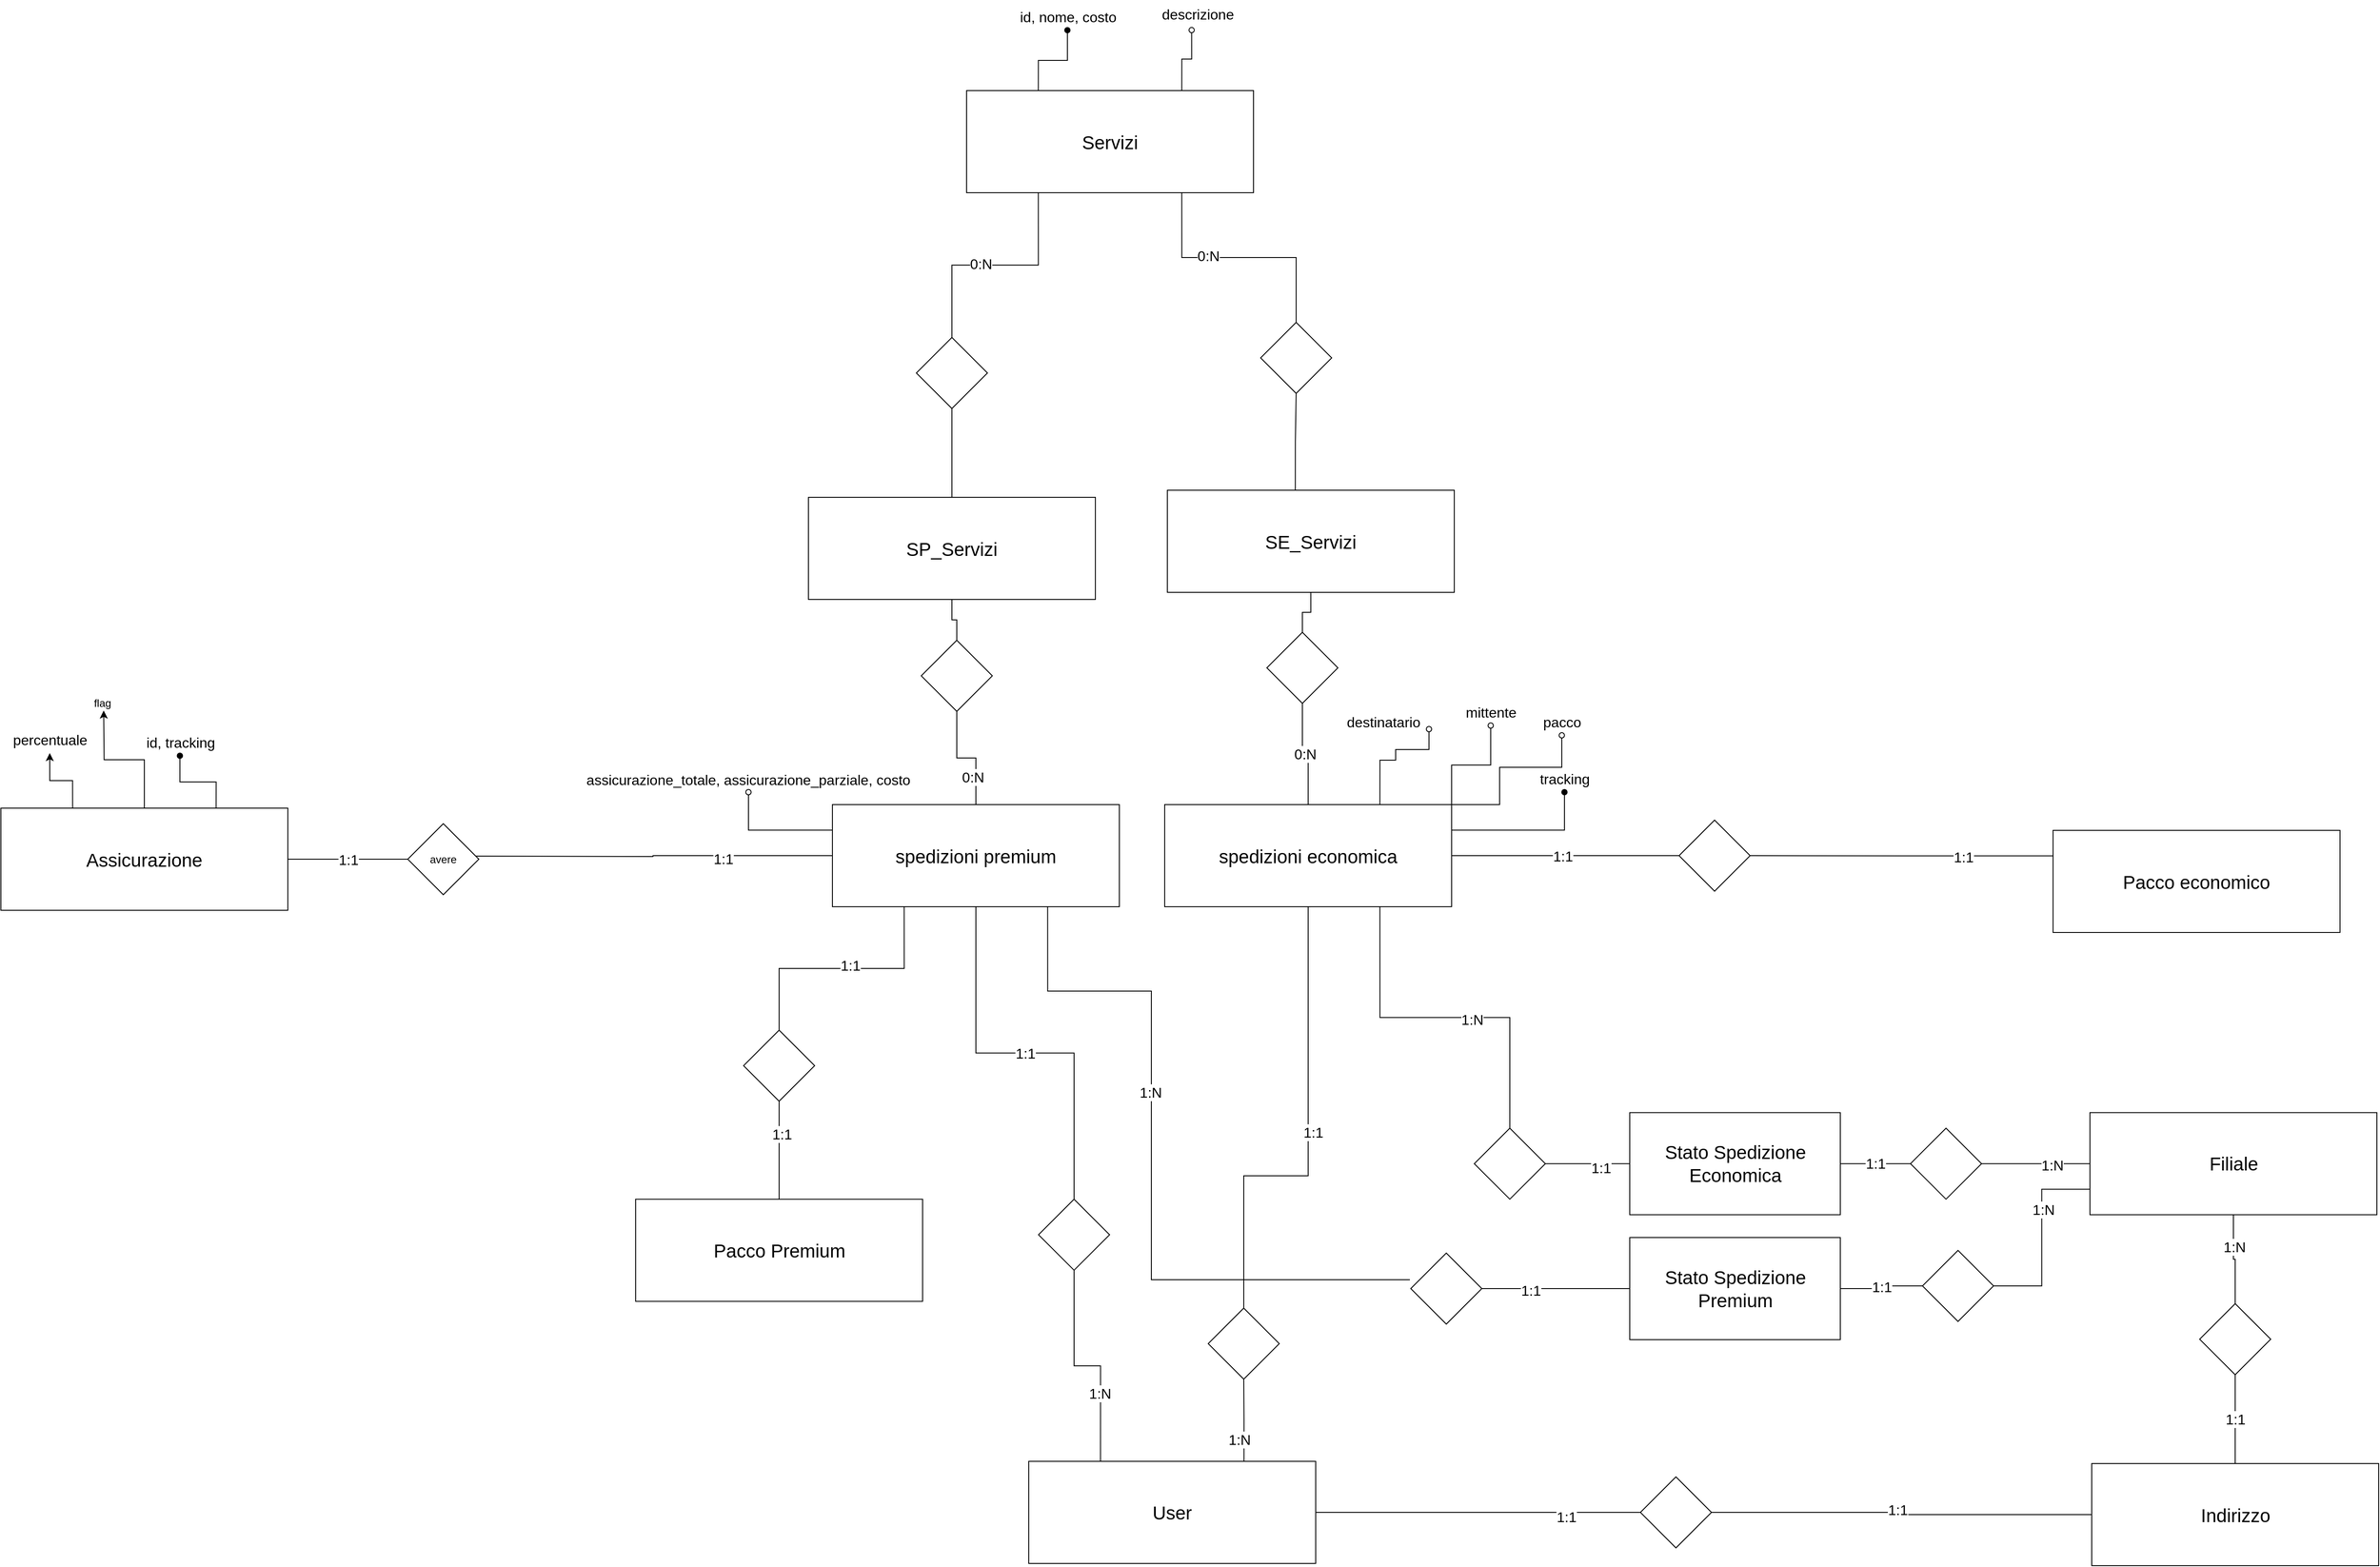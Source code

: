 <mxfile version="21.3.5" type="github">
  <diagram name="Pagina-1" id="zACOurtAaiVBP89Zkyqc">
    <mxGraphModel dx="4593" dy="2204" grid="0" gridSize="10" guides="1" tooltips="1" connect="1" arrows="1" fold="1" page="0" pageScale="1" pageWidth="827" pageHeight="1169" math="0" shadow="0">
      <root>
        <mxCell id="0" />
        <mxCell id="1" parent="0" />
        <mxCell id="aRPOckwbD9favKKPcd5I-1" value="1:1" style="edgeStyle=orthogonalEdgeStyle;rounded=0;orthogonalLoop=1;jettySize=auto;html=1;exitX=0.5;exitY=1;exitDx=0;exitDy=0;entryX=0.5;entryY=0;entryDx=0;entryDy=0;fontSize=16;endArrow=none;endFill=0;" parent="1" source="aRPOckwbD9favKKPcd5I-12" target="es81cM7t3nz8JP1Z9Srt-20" edge="1">
          <mxGeometry relative="1" as="geometry">
            <mxPoint x="56.5" y="635" as="sourcePoint" />
          </mxGeometry>
        </mxCell>
        <mxCell id="aRPOckwbD9favKKPcd5I-8" style="edgeStyle=orthogonalEdgeStyle;rounded=0;orthogonalLoop=1;jettySize=auto;html=1;exitX=0;exitY=0.5;exitDx=0;exitDy=0;fontSize=16;endArrow=none;endFill=0;" parent="1" source="aRPOckwbD9favKKPcd5I-12" edge="1">
          <mxGeometry relative="1" as="geometry">
            <mxPoint x="-707" y="332" as="targetPoint" />
          </mxGeometry>
        </mxCell>
        <mxCell id="aRPOckwbD9favKKPcd5I-9" value="1:1" style="edgeLabel;html=1;align=center;verticalAlign=middle;resizable=0;points=[];fontSize=16;" parent="aRPOckwbD9favKKPcd5I-8" vertex="1" connectable="0">
          <mxGeometry x="-0.395" y="3" relative="1" as="geometry">
            <mxPoint as="offset" />
          </mxGeometry>
        </mxCell>
        <mxCell id="aRPOckwbD9favKKPcd5I-10" style="edgeStyle=orthogonalEdgeStyle;rounded=0;orthogonalLoop=1;jettySize=auto;html=1;exitX=0.5;exitY=0;exitDx=0;exitDy=0;entryX=0.5;entryY=1;entryDx=0;entryDy=0;fontSize=16;endArrow=none;endFill=0;" parent="1" source="aRPOckwbD9favKKPcd5I-12" target="aRPOckwbD9favKKPcd5I-55" edge="1">
          <mxGeometry relative="1" as="geometry" />
        </mxCell>
        <mxCell id="aRPOckwbD9favKKPcd5I-11" value="0:N" style="edgeLabel;html=1;align=center;verticalAlign=middle;resizable=0;points=[];fontSize=16;" parent="aRPOckwbD9favKKPcd5I-10" vertex="1" connectable="0">
          <mxGeometry x="-0.502" y="4" relative="1" as="geometry">
            <mxPoint as="offset" />
          </mxGeometry>
        </mxCell>
        <mxCell id="aRPOckwbD9favKKPcd5I-104" style="edgeStyle=orthogonalEdgeStyle;rounded=0;orthogonalLoop=1;jettySize=auto;html=1;exitX=0.75;exitY=1;exitDx=0;exitDy=0;fontSize=16;endArrow=none;endFill=0;" parent="1" source="aRPOckwbD9favKKPcd5I-12" edge="1">
          <mxGeometry relative="1" as="geometry">
            <Array as="points">
              <mxPoint x="-60" y="484" />
              <mxPoint x="57" y="484" />
              <mxPoint x="57" y="809" />
            </Array>
            <mxPoint x="348" y="809" as="targetPoint" />
          </mxGeometry>
        </mxCell>
        <mxCell id="es81cM7t3nz8JP1Z9Srt-8" value="&lt;font style=&quot;font-size: 16px;&quot;&gt;1:N&lt;/font&gt;" style="edgeLabel;html=1;align=center;verticalAlign=middle;resizable=0;points=[];" parent="aRPOckwbD9favKKPcd5I-104" vertex="1" connectable="0">
          <mxGeometry x="-0.215" y="-1" relative="1" as="geometry">
            <mxPoint as="offset" />
          </mxGeometry>
        </mxCell>
        <mxCell id="aRPOckwbD9favKKPcd5I-12" value="&lt;font style=&quot;font-size: 21px;&quot;&gt;spedizioni premium&lt;/font&gt;" style="rounded=0;whiteSpace=wrap;html=1;fontSize=21;" parent="1" vertex="1">
          <mxGeometry x="-302" y="274" width="323" height="115" as="geometry" />
        </mxCell>
        <mxCell id="aRPOckwbD9favKKPcd5I-14" value="0:N" style="edgeStyle=orthogonalEdgeStyle;rounded=0;orthogonalLoop=1;jettySize=auto;html=1;exitX=0.5;exitY=0;exitDx=0;exitDy=0;entryX=0.5;entryY=1;entryDx=0;entryDy=0;fontSize=16;endArrow=none;endFill=0;" parent="1" source="aRPOckwbD9favKKPcd5I-15" target="aRPOckwbD9favKKPcd5I-58" edge="1">
          <mxGeometry relative="1" as="geometry" />
        </mxCell>
        <mxCell id="aRPOckwbD9favKKPcd5I-95" style="edgeStyle=orthogonalEdgeStyle;rounded=0;orthogonalLoop=1;jettySize=auto;html=1;exitX=0.5;exitY=1;exitDx=0;exitDy=0;fontSize=16;entryX=0.5;entryY=0;entryDx=0;entryDy=0;endArrow=none;endFill=0;" parent="1" source="aRPOckwbD9favKKPcd5I-15" target="aRPOckwbD9favKKPcd5I-20" edge="1">
          <mxGeometry relative="1" as="geometry">
            <Array as="points">
              <mxPoint x="234" y="692" />
              <mxPoint x="161" y="692" />
            </Array>
          </mxGeometry>
        </mxCell>
        <mxCell id="es81cM7t3nz8JP1Z9Srt-3" value="&lt;font style=&quot;font-size: 16px;&quot;&gt;1:1&lt;/font&gt;" style="edgeLabel;html=1;align=center;verticalAlign=middle;resizable=0;points=[];" parent="aRPOckwbD9favKKPcd5I-95" vertex="1" connectable="0">
          <mxGeometry x="-0.028" y="5" relative="1" as="geometry">
            <mxPoint y="-1" as="offset" />
          </mxGeometry>
        </mxCell>
        <mxCell id="aRPOckwbD9favKKPcd5I-103" style="edgeStyle=orthogonalEdgeStyle;rounded=0;orthogonalLoop=1;jettySize=auto;html=1;exitX=0.75;exitY=1;exitDx=0;exitDy=0;fontSize=16;endArrow=none;endFill=0;" parent="1" source="aRPOckwbD9favKKPcd5I-15" target="aRPOckwbD9favKKPcd5I-27" edge="1">
          <mxGeometry relative="1" as="geometry" />
        </mxCell>
        <mxCell id="es81cM7t3nz8JP1Z9Srt-15" value="&lt;font style=&quot;font-size: 16px;&quot;&gt;1:N&lt;/font&gt;" style="edgeLabel;html=1;align=center;verticalAlign=middle;resizable=0;points=[];" parent="aRPOckwbD9favKKPcd5I-103" vertex="1" connectable="0">
          <mxGeometry x="0.153" y="-2" relative="1" as="geometry">
            <mxPoint as="offset" />
          </mxGeometry>
        </mxCell>
        <mxCell id="es81cM7t3nz8JP1Z9Srt-16" style="edgeStyle=orthogonalEdgeStyle;rounded=0;orthogonalLoop=1;jettySize=auto;html=1;exitX=1;exitY=0.5;exitDx=0;exitDy=0;endArrow=none;endFill=0;entryX=0;entryY=0.5;entryDx=0;entryDy=0;" parent="1" source="aRPOckwbD9favKKPcd5I-15" target="aRPOckwbD9favKKPcd5I-31" edge="1">
          <mxGeometry relative="1" as="geometry">
            <Array as="points">
              <mxPoint x="701" y="332" />
            </Array>
          </mxGeometry>
        </mxCell>
        <mxCell id="es81cM7t3nz8JP1Z9Srt-17" value="&lt;font style=&quot;font-size: 16px;&quot;&gt;1:1&lt;/font&gt;" style="edgeLabel;html=1;align=center;verticalAlign=middle;resizable=0;points=[];" parent="es81cM7t3nz8JP1Z9Srt-16" vertex="1" connectable="0">
          <mxGeometry x="-0.297" relative="1" as="geometry">
            <mxPoint as="offset" />
          </mxGeometry>
        </mxCell>
        <mxCell id="aRPOckwbD9favKKPcd5I-15" value="&lt;font style=&quot;font-size: 21px;&quot;&gt;spedizioni economica&lt;/font&gt;" style="rounded=0;whiteSpace=wrap;html=1;fontSize=21;" parent="1" vertex="1">
          <mxGeometry x="72" y="274" width="323" height="115" as="geometry" />
        </mxCell>
        <mxCell id="aRPOckwbD9favKKPcd5I-16" style="edgeStyle=orthogonalEdgeStyle;rounded=0;orthogonalLoop=1;jettySize=auto;html=1;exitX=0.75;exitY=0;exitDx=0;exitDy=0;entryX=0.5;entryY=1;entryDx=0;entryDy=0;fontSize=16;endArrow=none;endFill=0;" parent="1" source="aRPOckwbD9favKKPcd5I-19" target="aRPOckwbD9favKKPcd5I-20" edge="1">
          <mxGeometry relative="1" as="geometry" />
        </mxCell>
        <mxCell id="aRPOckwbD9favKKPcd5I-17" value="1:N" style="edgeLabel;html=1;align=center;verticalAlign=middle;resizable=0;points=[];fontSize=16;" parent="aRPOckwbD9favKKPcd5I-16" vertex="1" connectable="0">
          <mxGeometry x="-0.458" y="6" relative="1" as="geometry">
            <mxPoint as="offset" />
          </mxGeometry>
        </mxCell>
        <mxCell id="aRPOckwbD9favKKPcd5I-18" style="edgeStyle=orthogonalEdgeStyle;rounded=0;orthogonalLoop=1;jettySize=auto;html=1;exitX=1;exitY=0.5;exitDx=0;exitDy=0;entryX=0;entryY=0.5;entryDx=0;entryDy=0;fontSize=16;endArrow=none;endFill=0;" parent="1" source="aRPOckwbD9favKKPcd5I-19" target="aRPOckwbD9favKKPcd5I-51" edge="1">
          <mxGeometry relative="1" as="geometry">
            <mxPoint x="604.538" y="1067.385" as="targetPoint" />
          </mxGeometry>
        </mxCell>
        <mxCell id="es81cM7t3nz8JP1Z9Srt-7" value="1:1" style="edgeLabel;html=1;align=center;verticalAlign=middle;resizable=0;points=[];fontSize=16;" parent="aRPOckwbD9favKKPcd5I-18" vertex="1" connectable="0">
          <mxGeometry x="0.543" y="-5" relative="1" as="geometry">
            <mxPoint as="offset" />
          </mxGeometry>
        </mxCell>
        <mxCell id="aRPOckwbD9favKKPcd5I-19" value="&lt;font style=&quot;font-size: 21px;&quot;&gt;User&lt;/font&gt;" style="rounded=0;whiteSpace=wrap;html=1;fontSize=21;" parent="1" vertex="1">
          <mxGeometry x="-81" y="1013.5" width="323" height="115" as="geometry" />
        </mxCell>
        <mxCell id="aRPOckwbD9favKKPcd5I-20" value="" style="rhombus;whiteSpace=wrap;html=1;fontSize=16;" parent="1" vertex="1">
          <mxGeometry x="121" y="841" width="80" height="80" as="geometry" />
        </mxCell>
        <mxCell id="aRPOckwbD9favKKPcd5I-24" style="edgeStyle=orthogonalEdgeStyle;rounded=0;orthogonalLoop=1;jettySize=auto;html=1;exitX=0;exitY=0.5;exitDx=0;exitDy=0;entryX=1;entryY=0.5;entryDx=0;entryDy=0;fontSize=16;endArrow=none;endFill=0;" parent="1" source="aRPOckwbD9favKKPcd5I-26" target="aRPOckwbD9favKKPcd5I-36" edge="1">
          <mxGeometry relative="1" as="geometry">
            <mxPoint x="1031.5" y="678.85" as="targetPoint" />
          </mxGeometry>
        </mxCell>
        <mxCell id="aRPOckwbD9favKKPcd5I-25" value="1:N" style="edgeLabel;html=1;align=center;verticalAlign=middle;resizable=0;points=[];fontSize=16;" parent="aRPOckwbD9favKKPcd5I-24" vertex="1" connectable="0">
          <mxGeometry x="-0.294" y="1" relative="1" as="geometry">
            <mxPoint as="offset" />
          </mxGeometry>
        </mxCell>
        <mxCell id="aRPOckwbD9favKKPcd5I-26" value="&lt;font style=&quot;font-size: 21px;&quot;&gt;Filiale&lt;/font&gt;" style="rounded=0;whiteSpace=wrap;html=1;fontSize=21;" parent="1" vertex="1">
          <mxGeometry x="1113.5" y="620.85" width="323" height="115" as="geometry" />
        </mxCell>
        <mxCell id="aRPOckwbD9favKKPcd5I-27" value="" style="rhombus;whiteSpace=wrap;html=1;fontSize=16;" parent="1" vertex="1">
          <mxGeometry x="420.5" y="638.35" width="80" height="80" as="geometry" />
        </mxCell>
        <mxCell id="aRPOckwbD9favKKPcd5I-28" style="edgeStyle=orthogonalEdgeStyle;rounded=0;orthogonalLoop=1;jettySize=auto;html=1;exitX=0;exitY=0.25;exitDx=0;exitDy=0;fontSize=16;endArrow=none;endFill=0;" parent="1" source="aRPOckwbD9favKKPcd5I-30" target="aRPOckwbD9favKKPcd5I-31" edge="1">
          <mxGeometry relative="1" as="geometry" />
        </mxCell>
        <mxCell id="aRPOckwbD9favKKPcd5I-29" value="1:1" style="edgeLabel;html=1;align=center;verticalAlign=middle;resizable=0;points=[];fontSize=16;" parent="aRPOckwbD9favKKPcd5I-28" vertex="1" connectable="0">
          <mxGeometry x="-0.409" y="1" relative="1" as="geometry">
            <mxPoint as="offset" />
          </mxGeometry>
        </mxCell>
        <mxCell id="aRPOckwbD9favKKPcd5I-30" value="&lt;font style=&quot;font-size: 21px;&quot;&gt;Pacco economico&lt;br style=&quot;font-size: 21px;&quot;&gt;&lt;/font&gt;" style="rounded=0;whiteSpace=wrap;html=1;fontSize=21;" parent="1" vertex="1">
          <mxGeometry x="1072" y="303" width="323" height="115" as="geometry" />
        </mxCell>
        <mxCell id="aRPOckwbD9favKKPcd5I-31" value="" style="rhombus;whiteSpace=wrap;html=1;fontSize=16;" parent="1" vertex="1">
          <mxGeometry x="651" y="291.5" width="80" height="80" as="geometry" />
        </mxCell>
        <mxCell id="aRPOckwbD9favKKPcd5I-36" value="" style="rhombus;whiteSpace=wrap;html=1;fontSize=16;" parent="1" vertex="1">
          <mxGeometry x="911.5" y="638.35" width="80" height="80" as="geometry" />
        </mxCell>
        <mxCell id="aRPOckwbD9favKKPcd5I-37" value="1:1" style="edgeStyle=orthogonalEdgeStyle;rounded=0;orthogonalLoop=1;jettySize=auto;html=1;entryX=0;entryY=0.5;entryDx=0;entryDy=0;fontSize=16;endArrow=none;endFill=0;" parent="1" source="aRPOckwbD9favKKPcd5I-40" target="aRPOckwbD9favKKPcd5I-36" edge="1">
          <mxGeometry relative="1" as="geometry" />
        </mxCell>
        <mxCell id="aRPOckwbD9favKKPcd5I-38" style="edgeStyle=orthogonalEdgeStyle;rounded=0;orthogonalLoop=1;jettySize=auto;html=1;entryX=1;entryY=0.5;entryDx=0;entryDy=0;fontSize=16;endArrow=none;endFill=0;" parent="1" source="aRPOckwbD9favKKPcd5I-40" target="aRPOckwbD9favKKPcd5I-27" edge="1">
          <mxGeometry relative="1" as="geometry" />
        </mxCell>
        <mxCell id="aRPOckwbD9favKKPcd5I-39" value="1:1" style="edgeLabel;html=1;align=center;verticalAlign=middle;resizable=0;points=[];fontSize=16;" parent="aRPOckwbD9favKKPcd5I-38" vertex="1" connectable="0">
          <mxGeometry x="-0.311" y="4" relative="1" as="geometry">
            <mxPoint as="offset" />
          </mxGeometry>
        </mxCell>
        <mxCell id="aRPOckwbD9favKKPcd5I-40" value="&lt;font style=&quot;font-size: 21px;&quot;&gt;Stato Spedizione Economica&lt;/font&gt;" style="rounded=0;whiteSpace=wrap;html=1;fontSize=21;" parent="1" vertex="1">
          <mxGeometry x="595.5" y="620.85" width="237" height="115" as="geometry" />
        </mxCell>
        <mxCell id="aRPOckwbD9favKKPcd5I-41" style="edgeStyle=orthogonalEdgeStyle;rounded=0;orthogonalLoop=1;jettySize=auto;html=1;exitX=0;exitY=0.5;exitDx=0;exitDy=0;entryX=1;entryY=0.5;entryDx=0;entryDy=0;fontSize=16;endArrow=none;endFill=0;" parent="1" source="aRPOckwbD9favKKPcd5I-42" target="aRPOckwbD9favKKPcd5I-51" edge="1">
          <mxGeometry relative="1" as="geometry" />
        </mxCell>
        <mxCell id="es81cM7t3nz8JP1Z9Srt-6" value="1:1" style="edgeLabel;html=1;align=center;verticalAlign=middle;resizable=0;points=[];fontSize=16;" parent="aRPOckwbD9favKKPcd5I-41" vertex="1" connectable="0">
          <mxGeometry x="0.028" y="-3" relative="1" as="geometry">
            <mxPoint as="offset" />
          </mxGeometry>
        </mxCell>
        <mxCell id="aRPOckwbD9favKKPcd5I-42" value="&lt;font style=&quot;font-size: 21px;&quot;&gt;Indirizzo&lt;/font&gt;" style="rounded=0;whiteSpace=wrap;html=1;fontSize=21;" parent="1" vertex="1">
          <mxGeometry x="1115.5" y="1016" width="323" height="115" as="geometry" />
        </mxCell>
        <mxCell id="aRPOckwbD9favKKPcd5I-47" style="edgeStyle=orthogonalEdgeStyle;rounded=0;orthogonalLoop=1;jettySize=auto;html=1;exitX=0.5;exitY=1;exitDx=0;exitDy=0;entryX=0.5;entryY=0;entryDx=0;entryDy=0;fontSize=16;endArrow=none;endFill=0;" parent="1" source="aRPOckwbD9favKKPcd5I-26" target="aRPOckwbD9favKKPcd5I-49" edge="1">
          <mxGeometry relative="1" as="geometry">
            <mxPoint x="1321" y="839.5" as="sourcePoint" />
            <mxPoint x="1239" y="839.5" as="targetPoint" />
          </mxGeometry>
        </mxCell>
        <mxCell id="aRPOckwbD9favKKPcd5I-48" value="1:N" style="edgeLabel;html=1;align=center;verticalAlign=middle;resizable=0;points=[];fontSize=16;" parent="aRPOckwbD9favKKPcd5I-47" vertex="1" connectable="0">
          <mxGeometry x="-0.294" y="1" relative="1" as="geometry">
            <mxPoint as="offset" />
          </mxGeometry>
        </mxCell>
        <mxCell id="aRPOckwbD9favKKPcd5I-49" value="" style="rhombus;whiteSpace=wrap;html=1;fontSize=16;" parent="1" vertex="1">
          <mxGeometry x="1237" y="836" width="80" height="80" as="geometry" />
        </mxCell>
        <mxCell id="aRPOckwbD9favKKPcd5I-50" value="1:1" style="edgeStyle=orthogonalEdgeStyle;rounded=0;orthogonalLoop=1;jettySize=auto;html=1;entryX=0.5;entryY=1;entryDx=0;entryDy=0;exitX=0.5;exitY=0;exitDx=0;exitDy=0;fontSize=16;endArrow=none;endFill=0;" parent="1" source="aRPOckwbD9favKKPcd5I-42" target="aRPOckwbD9favKKPcd5I-49" edge="1">
          <mxGeometry relative="1" as="geometry">
            <mxPoint x="1383" y="842.5" as="sourcePoint" />
          </mxGeometry>
        </mxCell>
        <mxCell id="aRPOckwbD9favKKPcd5I-51" value="" style="rhombus;whiteSpace=wrap;html=1;fontSize=16;" parent="1" vertex="1">
          <mxGeometry x="607.5" y="1031" width="80" height="80" as="geometry" />
        </mxCell>
        <mxCell id="aRPOckwbD9favKKPcd5I-53" style="edgeStyle=orthogonalEdgeStyle;rounded=0;orthogonalLoop=1;jettySize=auto;html=1;exitX=0.5;exitY=0;exitDx=0;exitDy=0;fontSize=16;endArrow=none;endFill=0;entryX=0.25;entryY=1;entryDx=0;entryDy=0;" parent="1" source="aRPOckwbD9favKKPcd5I-72" target="I3UdmOyjPr-Od7CRG_cD-3" edge="1">
          <mxGeometry relative="1" as="geometry">
            <mxPoint x="-164" y="-334" as="sourcePoint" />
            <mxPoint x="-69.524" y="-413.08" as="targetPoint" />
          </mxGeometry>
        </mxCell>
        <mxCell id="aRPOckwbD9favKKPcd5I-54" value="0:N" style="edgeLabel;html=1;align=center;verticalAlign=middle;resizable=0;points=[];fontSize=16;" parent="aRPOckwbD9favKKPcd5I-53" vertex="1" connectable="0">
          <mxGeometry x="-0.13" y="3" relative="1" as="geometry">
            <mxPoint x="1" y="1" as="offset" />
          </mxGeometry>
        </mxCell>
        <mxCell id="aRPOckwbD9favKKPcd5I-77" style="edgeStyle=orthogonalEdgeStyle;rounded=0;orthogonalLoop=1;jettySize=auto;html=1;exitX=0.5;exitY=0;exitDx=0;exitDy=0;fontSize=16;endArrow=none;endFill=0;" parent="1" source="aRPOckwbD9favKKPcd5I-55" target="aRPOckwbD9favKKPcd5I-73" edge="1">
          <mxGeometry relative="1" as="geometry" />
        </mxCell>
        <mxCell id="aRPOckwbD9favKKPcd5I-55" value="" style="rhombus;whiteSpace=wrap;html=1;fontSize=16;" parent="1" vertex="1">
          <mxGeometry x="-202" y="89" width="80" height="80" as="geometry" />
        </mxCell>
        <mxCell id="aRPOckwbD9favKKPcd5I-56" style="rounded=0;orthogonalLoop=1;jettySize=auto;html=1;edgeStyle=orthogonalEdgeStyle;endArrow=baseDash;endFill=0;exitX=0.5;exitY=0;exitDx=0;exitDy=0;fontSize=16;entryX=0.75;entryY=1;entryDx=0;entryDy=0;" parent="1" source="aRPOckwbD9favKKPcd5I-71" target="I3UdmOyjPr-Od7CRG_cD-3" edge="1">
          <mxGeometry relative="1" as="geometry">
            <mxPoint x="219" y="-268" as="sourcePoint" />
            <mxPoint x="104.25" y="-414.0" as="targetPoint" />
          </mxGeometry>
        </mxCell>
        <mxCell id="aRPOckwbD9favKKPcd5I-57" value="0:N" style="edgeLabel;html=1;align=center;verticalAlign=middle;resizable=0;points=[];fontSize=16;" parent="aRPOckwbD9favKKPcd5I-56" vertex="1" connectable="0">
          <mxGeometry x="0.254" y="-2" relative="1" as="geometry">
            <mxPoint as="offset" />
          </mxGeometry>
        </mxCell>
        <mxCell id="aRPOckwbD9favKKPcd5I-78" style="edgeStyle=orthogonalEdgeStyle;rounded=0;orthogonalLoop=1;jettySize=auto;html=1;exitX=0.5;exitY=0;exitDx=0;exitDy=0;fontSize=16;endArrow=none;endFill=0;" parent="1" source="aRPOckwbD9favKKPcd5I-58" target="aRPOckwbD9favKKPcd5I-74" edge="1">
          <mxGeometry relative="1" as="geometry" />
        </mxCell>
        <mxCell id="aRPOckwbD9favKKPcd5I-58" value="" style="rhombus;whiteSpace=wrap;html=1;fontSize=16;" parent="1" vertex="1">
          <mxGeometry x="187" y="80" width="80" height="80" as="geometry" />
        </mxCell>
        <mxCell id="aRPOckwbD9favKKPcd5I-71" value="" style="rhombus;whiteSpace=wrap;html=1;fontSize=16;" parent="1" vertex="1">
          <mxGeometry x="180" y="-269" width="80" height="80" as="geometry" />
        </mxCell>
        <mxCell id="aRPOckwbD9favKKPcd5I-72" value="" style="rhombus;whiteSpace=wrap;html=1;fontSize=16;" parent="1" vertex="1">
          <mxGeometry x="-207.5" y="-252" width="80" height="80" as="geometry" />
        </mxCell>
        <mxCell id="aRPOckwbD9favKKPcd5I-75" style="edgeStyle=orthogonalEdgeStyle;rounded=0;orthogonalLoop=1;jettySize=auto;html=1;exitX=0.5;exitY=0;exitDx=0;exitDy=0;entryX=0.5;entryY=1;entryDx=0;entryDy=0;fontSize=16;endArrow=none;endFill=0;" parent="1" source="aRPOckwbD9favKKPcd5I-73" target="aRPOckwbD9favKKPcd5I-72" edge="1">
          <mxGeometry relative="1" as="geometry" />
        </mxCell>
        <mxCell id="aRPOckwbD9favKKPcd5I-73" value="&lt;span style=&quot;font-size: 21px;&quot;&gt;SP_Servizi&lt;/span&gt;" style="rounded=0;whiteSpace=wrap;html=1;fontSize=21;" parent="1" vertex="1">
          <mxGeometry x="-329" y="-72" width="323" height="115" as="geometry" />
        </mxCell>
        <mxCell id="aRPOckwbD9favKKPcd5I-76" style="edgeStyle=orthogonalEdgeStyle;rounded=0;orthogonalLoop=1;jettySize=auto;html=1;exitX=0.446;exitY=0.002;exitDx=0;exitDy=0;entryX=0.5;entryY=1;entryDx=0;entryDy=0;fontSize=16;endArrow=none;endFill=0;exitPerimeter=0;" parent="1" source="aRPOckwbD9favKKPcd5I-74" target="aRPOckwbD9favKKPcd5I-71" edge="1">
          <mxGeometry relative="1" as="geometry" />
        </mxCell>
        <mxCell id="aRPOckwbD9favKKPcd5I-74" value="&lt;span style=&quot;font-size: 21px;&quot;&gt;SE_Servizi&lt;br style=&quot;font-size: 21px;&quot;&gt;&lt;/span&gt;" style="rounded=0;whiteSpace=wrap;html=1;fontSize=21;" parent="1" vertex="1">
          <mxGeometry x="75" y="-80" width="323" height="115" as="geometry" />
        </mxCell>
        <mxCell id="aRPOckwbD9favKKPcd5I-101" style="edgeStyle=orthogonalEdgeStyle;rounded=0;orthogonalLoop=1;jettySize=auto;html=1;exitX=0.5;exitY=0;exitDx=0;exitDy=0;entryX=0.5;entryY=1;entryDx=0;entryDy=0;fontSize=16;endArrow=none;endFill=0;" parent="1" source="aRPOckwbD9favKKPcd5I-99" target="aRPOckwbD9favKKPcd5I-100" edge="1">
          <mxGeometry relative="1" as="geometry" />
        </mxCell>
        <mxCell id="es81cM7t3nz8JP1Z9Srt-19" value="1:1" style="edgeLabel;html=1;align=center;verticalAlign=middle;resizable=0;points=[];fontSize=16;" parent="aRPOckwbD9favKKPcd5I-101" vertex="1" connectable="0">
          <mxGeometry x="0.341" y="-3" relative="1" as="geometry">
            <mxPoint as="offset" />
          </mxGeometry>
        </mxCell>
        <mxCell id="aRPOckwbD9favKKPcd5I-99" value="&lt;font style=&quot;font-size: 21px;&quot;&gt;Pacco Premium&lt;br style=&quot;font-size: 21px;&quot;&gt;&lt;/font&gt;" style="rounded=0;whiteSpace=wrap;html=1;fontSize=21;" parent="1" vertex="1">
          <mxGeometry x="-523.5" y="718.35" width="323" height="115" as="geometry" />
        </mxCell>
        <mxCell id="aRPOckwbD9favKKPcd5I-102" style="edgeStyle=orthogonalEdgeStyle;rounded=0;orthogonalLoop=1;jettySize=auto;html=1;exitX=0.5;exitY=0;exitDx=0;exitDy=0;entryX=0.25;entryY=1;entryDx=0;entryDy=0;fontSize=16;endArrow=none;endFill=0;" parent="1" source="aRPOckwbD9favKKPcd5I-100" target="aRPOckwbD9favKKPcd5I-12" edge="1">
          <mxGeometry relative="1" as="geometry" />
        </mxCell>
        <mxCell id="es81cM7t3nz8JP1Z9Srt-18" value="1:1" style="edgeLabel;html=1;align=center;verticalAlign=middle;resizable=0;points=[];fontSize=16;" parent="aRPOckwbD9favKKPcd5I-102" vertex="1" connectable="0">
          <mxGeometry x="0.07" y="4" relative="1" as="geometry">
            <mxPoint as="offset" />
          </mxGeometry>
        </mxCell>
        <mxCell id="aRPOckwbD9favKKPcd5I-100" value="" style="rhombus;whiteSpace=wrap;html=1;fontSize=16;" parent="1" vertex="1">
          <mxGeometry x="-402" y="528" width="80" height="80" as="geometry" />
        </mxCell>
        <mxCell id="es81cM7t3nz8JP1Z9Srt-1" value="Stato Spedizione Premium" style="rounded=0;whiteSpace=wrap;html=1;fontSize=21;" parent="1" vertex="1">
          <mxGeometry x="595.5" y="761.5" width="237" height="115" as="geometry" />
        </mxCell>
        <mxCell id="es81cM7t3nz8JP1Z9Srt-5" style="edgeStyle=orthogonalEdgeStyle;rounded=0;orthogonalLoop=1;jettySize=auto;html=1;exitX=1;exitY=0.5;exitDx=0;exitDy=0;endArrow=none;endFill=0;" parent="1" source="es81cM7t3nz8JP1Z9Srt-2" target="es81cM7t3nz8JP1Z9Srt-1" edge="1">
          <mxGeometry relative="1" as="geometry" />
        </mxCell>
        <mxCell id="es81cM7t3nz8JP1Z9Srt-9" value="&lt;font style=&quot;font-size: 16px;&quot;&gt;1:1&lt;/font&gt;" style="edgeLabel;html=1;align=center;verticalAlign=middle;resizable=0;points=[];" parent="es81cM7t3nz8JP1Z9Srt-5" vertex="1" connectable="0">
          <mxGeometry x="-0.34" y="-2" relative="1" as="geometry">
            <mxPoint as="offset" />
          </mxGeometry>
        </mxCell>
        <mxCell id="es81cM7t3nz8JP1Z9Srt-2" value="" style="rhombus;whiteSpace=wrap;html=1;fontSize=16;" parent="1" vertex="1">
          <mxGeometry x="349" y="779" width="80" height="80" as="geometry" />
        </mxCell>
        <mxCell id="es81cM7t3nz8JP1Z9Srt-11" style="edgeStyle=orthogonalEdgeStyle;rounded=0;orthogonalLoop=1;jettySize=auto;html=1;exitX=0;exitY=0.75;exitDx=0;exitDy=0;entryX=1;entryY=0.5;entryDx=0;entryDy=0;fontSize=16;endArrow=none;endFill=0;" parent="1" source="aRPOckwbD9favKKPcd5I-26" target="es81cM7t3nz8JP1Z9Srt-13" edge="1">
          <mxGeometry relative="1" as="geometry">
            <mxPoint x="1041.5" y="802" as="targetPoint" />
            <mxPoint x="1124" y="801.15" as="sourcePoint" />
          </mxGeometry>
        </mxCell>
        <mxCell id="es81cM7t3nz8JP1Z9Srt-12" value="1:N" style="edgeLabel;html=1;align=center;verticalAlign=middle;resizable=0;points=[];fontSize=16;" parent="es81cM7t3nz8JP1Z9Srt-11" vertex="1" connectable="0">
          <mxGeometry x="-0.294" y="1" relative="1" as="geometry">
            <mxPoint as="offset" />
          </mxGeometry>
        </mxCell>
        <mxCell id="es81cM7t3nz8JP1Z9Srt-13" value="" style="rhombus;whiteSpace=wrap;html=1;fontSize=16;" parent="1" vertex="1">
          <mxGeometry x="925" y="776" width="80" height="80" as="geometry" />
        </mxCell>
        <mxCell id="es81cM7t3nz8JP1Z9Srt-14" value="1:1" style="edgeStyle=orthogonalEdgeStyle;rounded=0;orthogonalLoop=1;jettySize=auto;html=1;entryX=0;entryY=0.5;entryDx=0;entryDy=0;fontSize=16;endArrow=none;endFill=0;exitX=1;exitY=0.5;exitDx=0;exitDy=0;" parent="1" source="es81cM7t3nz8JP1Z9Srt-1" target="es81cM7t3nz8JP1Z9Srt-13" edge="1">
          <mxGeometry relative="1" as="geometry">
            <mxPoint x="843" y="801.15" as="sourcePoint" />
          </mxGeometry>
        </mxCell>
        <mxCell id="es81cM7t3nz8JP1Z9Srt-21" style="edgeStyle=orthogonalEdgeStyle;rounded=0;orthogonalLoop=1;jettySize=auto;html=1;exitX=0.5;exitY=1;exitDx=0;exitDy=0;entryX=0.25;entryY=0;entryDx=0;entryDy=0;endArrow=none;endFill=0;" parent="1" source="es81cM7t3nz8JP1Z9Srt-20" target="aRPOckwbD9favKKPcd5I-19" edge="1">
          <mxGeometry relative="1" as="geometry" />
        </mxCell>
        <mxCell id="es81cM7t3nz8JP1Z9Srt-23" value="&lt;font style=&quot;font-size: 16px;&quot;&gt;1:N&lt;/font&gt;" style="edgeLabel;html=1;align=center;verticalAlign=middle;resizable=0;points=[];" parent="es81cM7t3nz8JP1Z9Srt-21" vertex="1" connectable="0">
          <mxGeometry x="0.371" y="-1" relative="1" as="geometry">
            <mxPoint as="offset" />
          </mxGeometry>
        </mxCell>
        <mxCell id="es81cM7t3nz8JP1Z9Srt-20" value="" style="rhombus;whiteSpace=wrap;html=1;fontSize=16;" parent="1" vertex="1">
          <mxGeometry x="-70" y="718.35" width="80" height="80" as="geometry" />
        </mxCell>
        <mxCell id="I3UdmOyjPr-Od7CRG_cD-1" style="edgeStyle=orthogonalEdgeStyle;rounded=0;orthogonalLoop=1;jettySize=auto;html=1;exitX=0.25;exitY=0;exitDx=0;exitDy=0;endArrow=oval;endFill=1;" edge="1" parent="1" source="I3UdmOyjPr-Od7CRG_cD-3" target="I3UdmOyjPr-Od7CRG_cD-4">
          <mxGeometry relative="1" as="geometry" />
        </mxCell>
        <mxCell id="I3UdmOyjPr-Od7CRG_cD-2" style="edgeStyle=orthogonalEdgeStyle;rounded=0;orthogonalLoop=1;jettySize=auto;html=1;exitX=0.75;exitY=0;exitDx=0;exitDy=0;entryX=0.438;entryY=1.094;entryDx=0;entryDy=0;entryPerimeter=0;endArrow=oval;endFill=0;" edge="1" parent="1" source="I3UdmOyjPr-Od7CRG_cD-3" target="I3UdmOyjPr-Od7CRG_cD-5">
          <mxGeometry relative="1" as="geometry" />
        </mxCell>
        <mxCell id="I3UdmOyjPr-Od7CRG_cD-3" value="&lt;font style=&quot;font-size: 21px;&quot;&gt;Servizi&lt;/font&gt;" style="rounded=0;whiteSpace=wrap;html=1;fontSize=21;" vertex="1" parent="1">
          <mxGeometry x="-151" y="-530" width="323" height="115" as="geometry" />
        </mxCell>
        <mxCell id="I3UdmOyjPr-Od7CRG_cD-4" value="&lt;font style=&quot;font-size: 16px;&quot;&gt;id, nome, costo&lt;/font&gt;" style="text;html=1;align=center;verticalAlign=middle;resizable=0;points=[];autosize=1;strokeColor=none;fillColor=none;" vertex="1" parent="1">
          <mxGeometry x="-101" y="-629" width="127" height="31" as="geometry" />
        </mxCell>
        <mxCell id="I3UdmOyjPr-Od7CRG_cD-5" value="&lt;font style=&quot;font-size: 16px;&quot;&gt;descrizione&lt;/font&gt;" style="text;html=1;align=center;verticalAlign=middle;resizable=0;points=[];autosize=1;strokeColor=none;fillColor=none;" vertex="1" parent="1">
          <mxGeometry x="59" y="-632" width="99" height="31" as="geometry" />
        </mxCell>
        <mxCell id="I3UdmOyjPr-Od7CRG_cD-6" style="edgeStyle=orthogonalEdgeStyle;rounded=0;orthogonalLoop=1;jettySize=auto;html=1;exitX=0;exitY=0.25;exitDx=0;exitDy=0;endArrow=oval;endFill=0;" edge="1" parent="1" target="I3UdmOyjPr-Od7CRG_cD-9" source="aRPOckwbD9favKKPcd5I-12">
          <mxGeometry relative="1" as="geometry">
            <mxPoint x="-300" y="377" as="sourcePoint" />
          </mxGeometry>
        </mxCell>
        <mxCell id="I3UdmOyjPr-Od7CRG_cD-9" value="assicurazione_totale, assicurazione_parziale, costo" style="text;strokeColor=none;align=center;fillColor=none;html=1;verticalAlign=middle;whiteSpace=wrap;rounded=0;fontSize=16;" vertex="1" parent="1">
          <mxGeometry x="-588" y="232" width="383" height="28" as="geometry" />
        </mxCell>
        <mxCell id="I3UdmOyjPr-Od7CRG_cD-16" style="edgeStyle=orthogonalEdgeStyle;rounded=0;orthogonalLoop=1;jettySize=auto;html=1;exitX=1;exitY=0.25;exitDx=0;exitDy=0;endArrow=oval;endFill=1;" edge="1" parent="1" target="I3UdmOyjPr-Od7CRG_cD-20" source="aRPOckwbD9favKKPcd5I-15">
          <mxGeometry relative="1" as="geometry">
            <mxPoint x="677" y="117" as="sourcePoint" />
          </mxGeometry>
        </mxCell>
        <mxCell id="I3UdmOyjPr-Od7CRG_cD-17" style="edgeStyle=orthogonalEdgeStyle;rounded=0;orthogonalLoop=1;jettySize=auto;html=1;endArrow=oval;endFill=0;exitX=1;exitY=0;exitDx=0;exitDy=0;" edge="1" parent="1" target="I3UdmOyjPr-Od7CRG_cD-23" source="aRPOckwbD9favKKPcd5I-15">
          <mxGeometry relative="1" as="geometry">
            <mxPoint x="677" y="145" as="sourcePoint" />
            <Array as="points">
              <mxPoint x="449" y="274" />
              <mxPoint x="449" y="232" />
              <mxPoint x="519" y="232" />
            </Array>
          </mxGeometry>
        </mxCell>
        <mxCell id="I3UdmOyjPr-Od7CRG_cD-18" style="edgeStyle=orthogonalEdgeStyle;rounded=0;orthogonalLoop=1;jettySize=auto;html=1;exitX=1;exitY=0;exitDx=0;exitDy=0;endArrow=oval;endFill=0;" edge="1" parent="1" target="I3UdmOyjPr-Od7CRG_cD-21" source="aRPOckwbD9favKKPcd5I-15">
          <mxGeometry relative="1" as="geometry">
            <mxPoint x="677" y="145" as="sourcePoint" />
          </mxGeometry>
        </mxCell>
        <mxCell id="I3UdmOyjPr-Od7CRG_cD-19" style="edgeStyle=orthogonalEdgeStyle;rounded=0;orthogonalLoop=1;jettySize=auto;html=1;exitX=0.75;exitY=0;exitDx=0;exitDy=0;entryX=1.015;entryY=0.773;entryDx=0;entryDy=0;entryPerimeter=0;endArrow=oval;endFill=0;" edge="1" parent="1" target="I3UdmOyjPr-Od7CRG_cD-22" source="aRPOckwbD9favKKPcd5I-15">
          <mxGeometry relative="1" as="geometry">
            <mxPoint x="677" y="145" as="sourcePoint" />
            <Array as="points">
              <mxPoint x="314" y="224" />
              <mxPoint x="332" y="224" />
              <mxPoint x="332" y="212" />
              <mxPoint x="369" y="212" />
            </Array>
          </mxGeometry>
        </mxCell>
        <mxCell id="I3UdmOyjPr-Od7CRG_cD-20" value="tracking" style="text;html=1;align=center;verticalAlign=middle;resizable=0;points=[];autosize=1;strokeColor=none;fillColor=none;fontSize=16;" vertex="1" parent="1">
          <mxGeometry x="485" y="229" width="74" height="31" as="geometry" />
        </mxCell>
        <mxCell id="I3UdmOyjPr-Od7CRG_cD-21" value="mittente" style="text;html=1;align=center;verticalAlign=middle;resizable=0;points=[];autosize=1;strokeColor=none;fillColor=none;fontSize=16;" vertex="1" parent="1">
          <mxGeometry x="401.5" y="154" width="75" height="31" as="geometry" />
        </mxCell>
        <mxCell id="I3UdmOyjPr-Od7CRG_cD-22" value="destinatario" style="text;html=1;align=center;verticalAlign=middle;resizable=0;points=[];autosize=1;strokeColor=none;fillColor=none;fontSize=16;" vertex="1" parent="1">
          <mxGeometry x="267" y="165" width="101" height="31" as="geometry" />
        </mxCell>
        <mxCell id="I3UdmOyjPr-Od7CRG_cD-23" value="pacco" style="text;html=1;align=center;verticalAlign=middle;resizable=0;points=[];autosize=1;strokeColor=none;fillColor=none;fontSize=16;" vertex="1" parent="1">
          <mxGeometry x="488" y="165" width="61" height="31" as="geometry" />
        </mxCell>
        <mxCell id="I3UdmOyjPr-Od7CRG_cD-25" value="1:1" style="edgeStyle=orthogonalEdgeStyle;rounded=0;orthogonalLoop=1;jettySize=auto;html=1;exitX=1;exitY=0.5;exitDx=0;exitDy=0;entryX=0;entryY=0.5;entryDx=0;entryDy=0;fontSize=16;endArrow=none;endFill=0;" edge="1" parent="1" source="I3UdmOyjPr-Od7CRG_cD-28" target="I3UdmOyjPr-Od7CRG_cD-29">
          <mxGeometry relative="1" as="geometry" />
        </mxCell>
        <mxCell id="I3UdmOyjPr-Od7CRG_cD-26" style="edgeStyle=orthogonalEdgeStyle;rounded=0;orthogonalLoop=1;jettySize=auto;html=1;exitX=0.25;exitY=0;exitDx=0;exitDy=0;" edge="1" parent="1" source="I3UdmOyjPr-Od7CRG_cD-28" target="I3UdmOyjPr-Od7CRG_cD-32">
          <mxGeometry relative="1" as="geometry" />
        </mxCell>
        <mxCell id="I3UdmOyjPr-Od7CRG_cD-27" style="edgeStyle=orthogonalEdgeStyle;rounded=0;orthogonalLoop=1;jettySize=auto;html=1;exitX=0.5;exitY=0;exitDx=0;exitDy=0;" edge="1" parent="1" source="I3UdmOyjPr-Od7CRG_cD-28">
          <mxGeometry relative="1" as="geometry">
            <mxPoint x="-1122.286" y="168.143" as="targetPoint" />
          </mxGeometry>
        </mxCell>
        <mxCell id="I3UdmOyjPr-Od7CRG_cD-28" value="&lt;font style=&quot;font-size: 21px;&quot;&gt;Assicurazione&lt;/font&gt;" style="rounded=0;whiteSpace=wrap;html=1;fontSize=21;" vertex="1" parent="1">
          <mxGeometry x="-1238" y="278" width="323" height="115" as="geometry" />
        </mxCell>
        <mxCell id="I3UdmOyjPr-Od7CRG_cD-29" value="avere" style="rhombus;whiteSpace=wrap;html=1;" vertex="1" parent="1">
          <mxGeometry x="-780" y="295.5" width="80" height="80" as="geometry" />
        </mxCell>
        <mxCell id="I3UdmOyjPr-Od7CRG_cD-30" value="&lt;font style=&quot;font-size: 16px;&quot;&gt;id, tracking&lt;/font&gt;" style="text;html=1;align=center;verticalAlign=middle;resizable=0;points=[];autosize=1;strokeColor=none;fillColor=none;" vertex="1" parent="1">
          <mxGeometry x="-1084" y="188" width="95" height="31" as="geometry" />
        </mxCell>
        <mxCell id="I3UdmOyjPr-Od7CRG_cD-31" style="edgeStyle=orthogonalEdgeStyle;rounded=0;orthogonalLoop=1;jettySize=auto;html=1;exitX=0.75;exitY=0;exitDx=0;exitDy=0;endArrow=oval;endFill=1;" edge="1" parent="1" source="I3UdmOyjPr-Od7CRG_cD-28" target="I3UdmOyjPr-Od7CRG_cD-30">
          <mxGeometry relative="1" as="geometry">
            <mxPoint x="-302" y="592" as="sourcePoint" />
            <mxPoint x="-500" y="580" as="targetPoint" />
          </mxGeometry>
        </mxCell>
        <mxCell id="I3UdmOyjPr-Od7CRG_cD-32" value="&lt;font style=&quot;font-size: 16px;&quot;&gt;percentuale&lt;br&gt;&lt;/font&gt;" style="text;html=1;align=center;verticalAlign=middle;resizable=0;points=[];autosize=1;strokeColor=none;fillColor=none;" vertex="1" parent="1">
          <mxGeometry x="-1234" y="185" width="102" height="31" as="geometry" />
        </mxCell>
        <mxCell id="I3UdmOyjPr-Od7CRG_cD-33" value="flag" style="text;html=1;align=center;verticalAlign=middle;resizable=0;points=[];autosize=1;strokeColor=none;fillColor=none;" vertex="1" parent="1">
          <mxGeometry x="-1143" y="147" width="37" height="26" as="geometry" />
        </mxCell>
      </root>
    </mxGraphModel>
  </diagram>
</mxfile>
